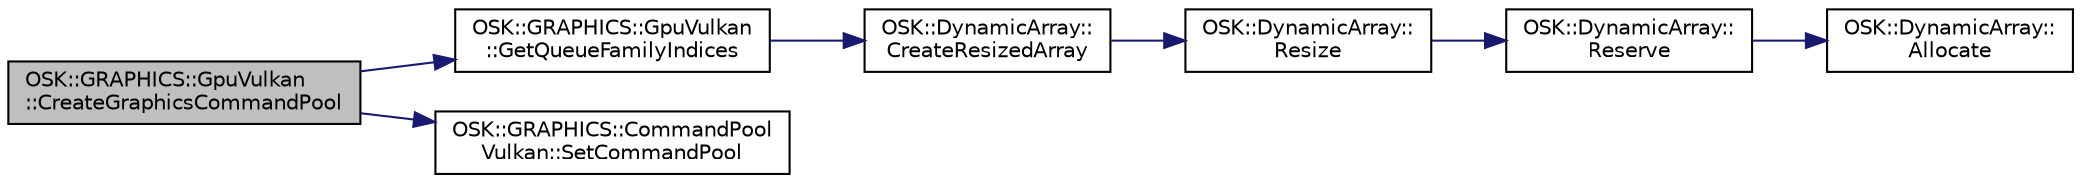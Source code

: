 digraph "OSK::GRAPHICS::GpuVulkan::CreateGraphicsCommandPool"
{
 // LATEX_PDF_SIZE
  edge [fontname="Helvetica",fontsize="10",labelfontname="Helvetica",labelfontsize="10"];
  node [fontname="Helvetica",fontsize="10",shape=record];
  rankdir="LR";
  Node1 [label="OSK::GRAPHICS::GpuVulkan\l::CreateGraphicsCommandPool",height=0.2,width=0.4,color="black", fillcolor="grey75", style="filled", fontcolor="black",tooltip="Crea una pool de comandos, para poder crear listas de comandos gráficos y de presentación."];
  Node1 -> Node2 [color="midnightblue",fontsize="10",style="solid"];
  Node2 [label="OSK::GRAPHICS::GpuVulkan\l::GetQueueFamilyIndices",height=0.2,width=0.4,color="black", fillcolor="white", style="filled",URL="$class_o_s_k_1_1_g_r_a_p_h_i_c_s_1_1_gpu_vulkan.html#aa66415743a9c4fa79891e6a1aaf11543",tooltip="Devuelve información sobre las colas soportadas por esta GPU."];
  Node2 -> Node3 [color="midnightblue",fontsize="10",style="solid"];
  Node3 [label="OSK::DynamicArray::\lCreateResizedArray",height=0.2,width=0.4,color="black", fillcolor="white", style="filled",URL="$class_o_s_k_1_1_dynamic_array.html#a6560c13598111f1aa6b53357ae120116",tooltip="Crea un DynamicArray con un número de elementos ya creados e insertados."];
  Node3 -> Node4 [color="midnightblue",fontsize="10",style="solid"];
  Node4 [label="OSK::DynamicArray::\lResize",height=0.2,width=0.4,color="black", fillcolor="white", style="filled",URL="$class_o_s_k_1_1_dynamic_array.html#adcbd5bb6ce88469bc9e6f65be06ceae6",tooltip="Cambia el tamaño del array. Los datos se conservan, siempre que se pueda. Se añaden elementos hasta q..."];
  Node4 -> Node5 [color="midnightblue",fontsize="10",style="solid"];
  Node5 [label="OSK::DynamicArray::\lReserve",height=0.2,width=0.4,color="black", fillcolor="white", style="filled",URL="$class_o_s_k_1_1_dynamic_array.html#a34323ddf4963e2097def5d8c3f80c08e",tooltip="Cambia el tamaño del array. Los datos se conservan, siempre que se pueda."];
  Node5 -> Node6 [color="midnightblue",fontsize="10",style="solid"];
  Node6 [label="OSK::DynamicArray::\lAllocate",height=0.2,width=0.4,color="black", fillcolor="white", style="filled",URL="$class_o_s_k_1_1_dynamic_array.html#acf322bf27bf4bfd581079500c67171a6",tooltip="Reserva espacio para 'size' elementos. Preserva los elementos anteriores."];
  Node1 -> Node7 [color="midnightblue",fontsize="10",style="solid"];
  Node7 [label="OSK::GRAPHICS::CommandPool\lVulkan::SetCommandPool",height=0.2,width=0.4,color="black", fillcolor="white", style="filled",URL="$class_o_s_k_1_1_g_r_a_p_h_i_c_s_1_1_command_pool_vulkan.html#aeaa066f3b693815d9a2ef346f105e990",tooltip=" "];
}
